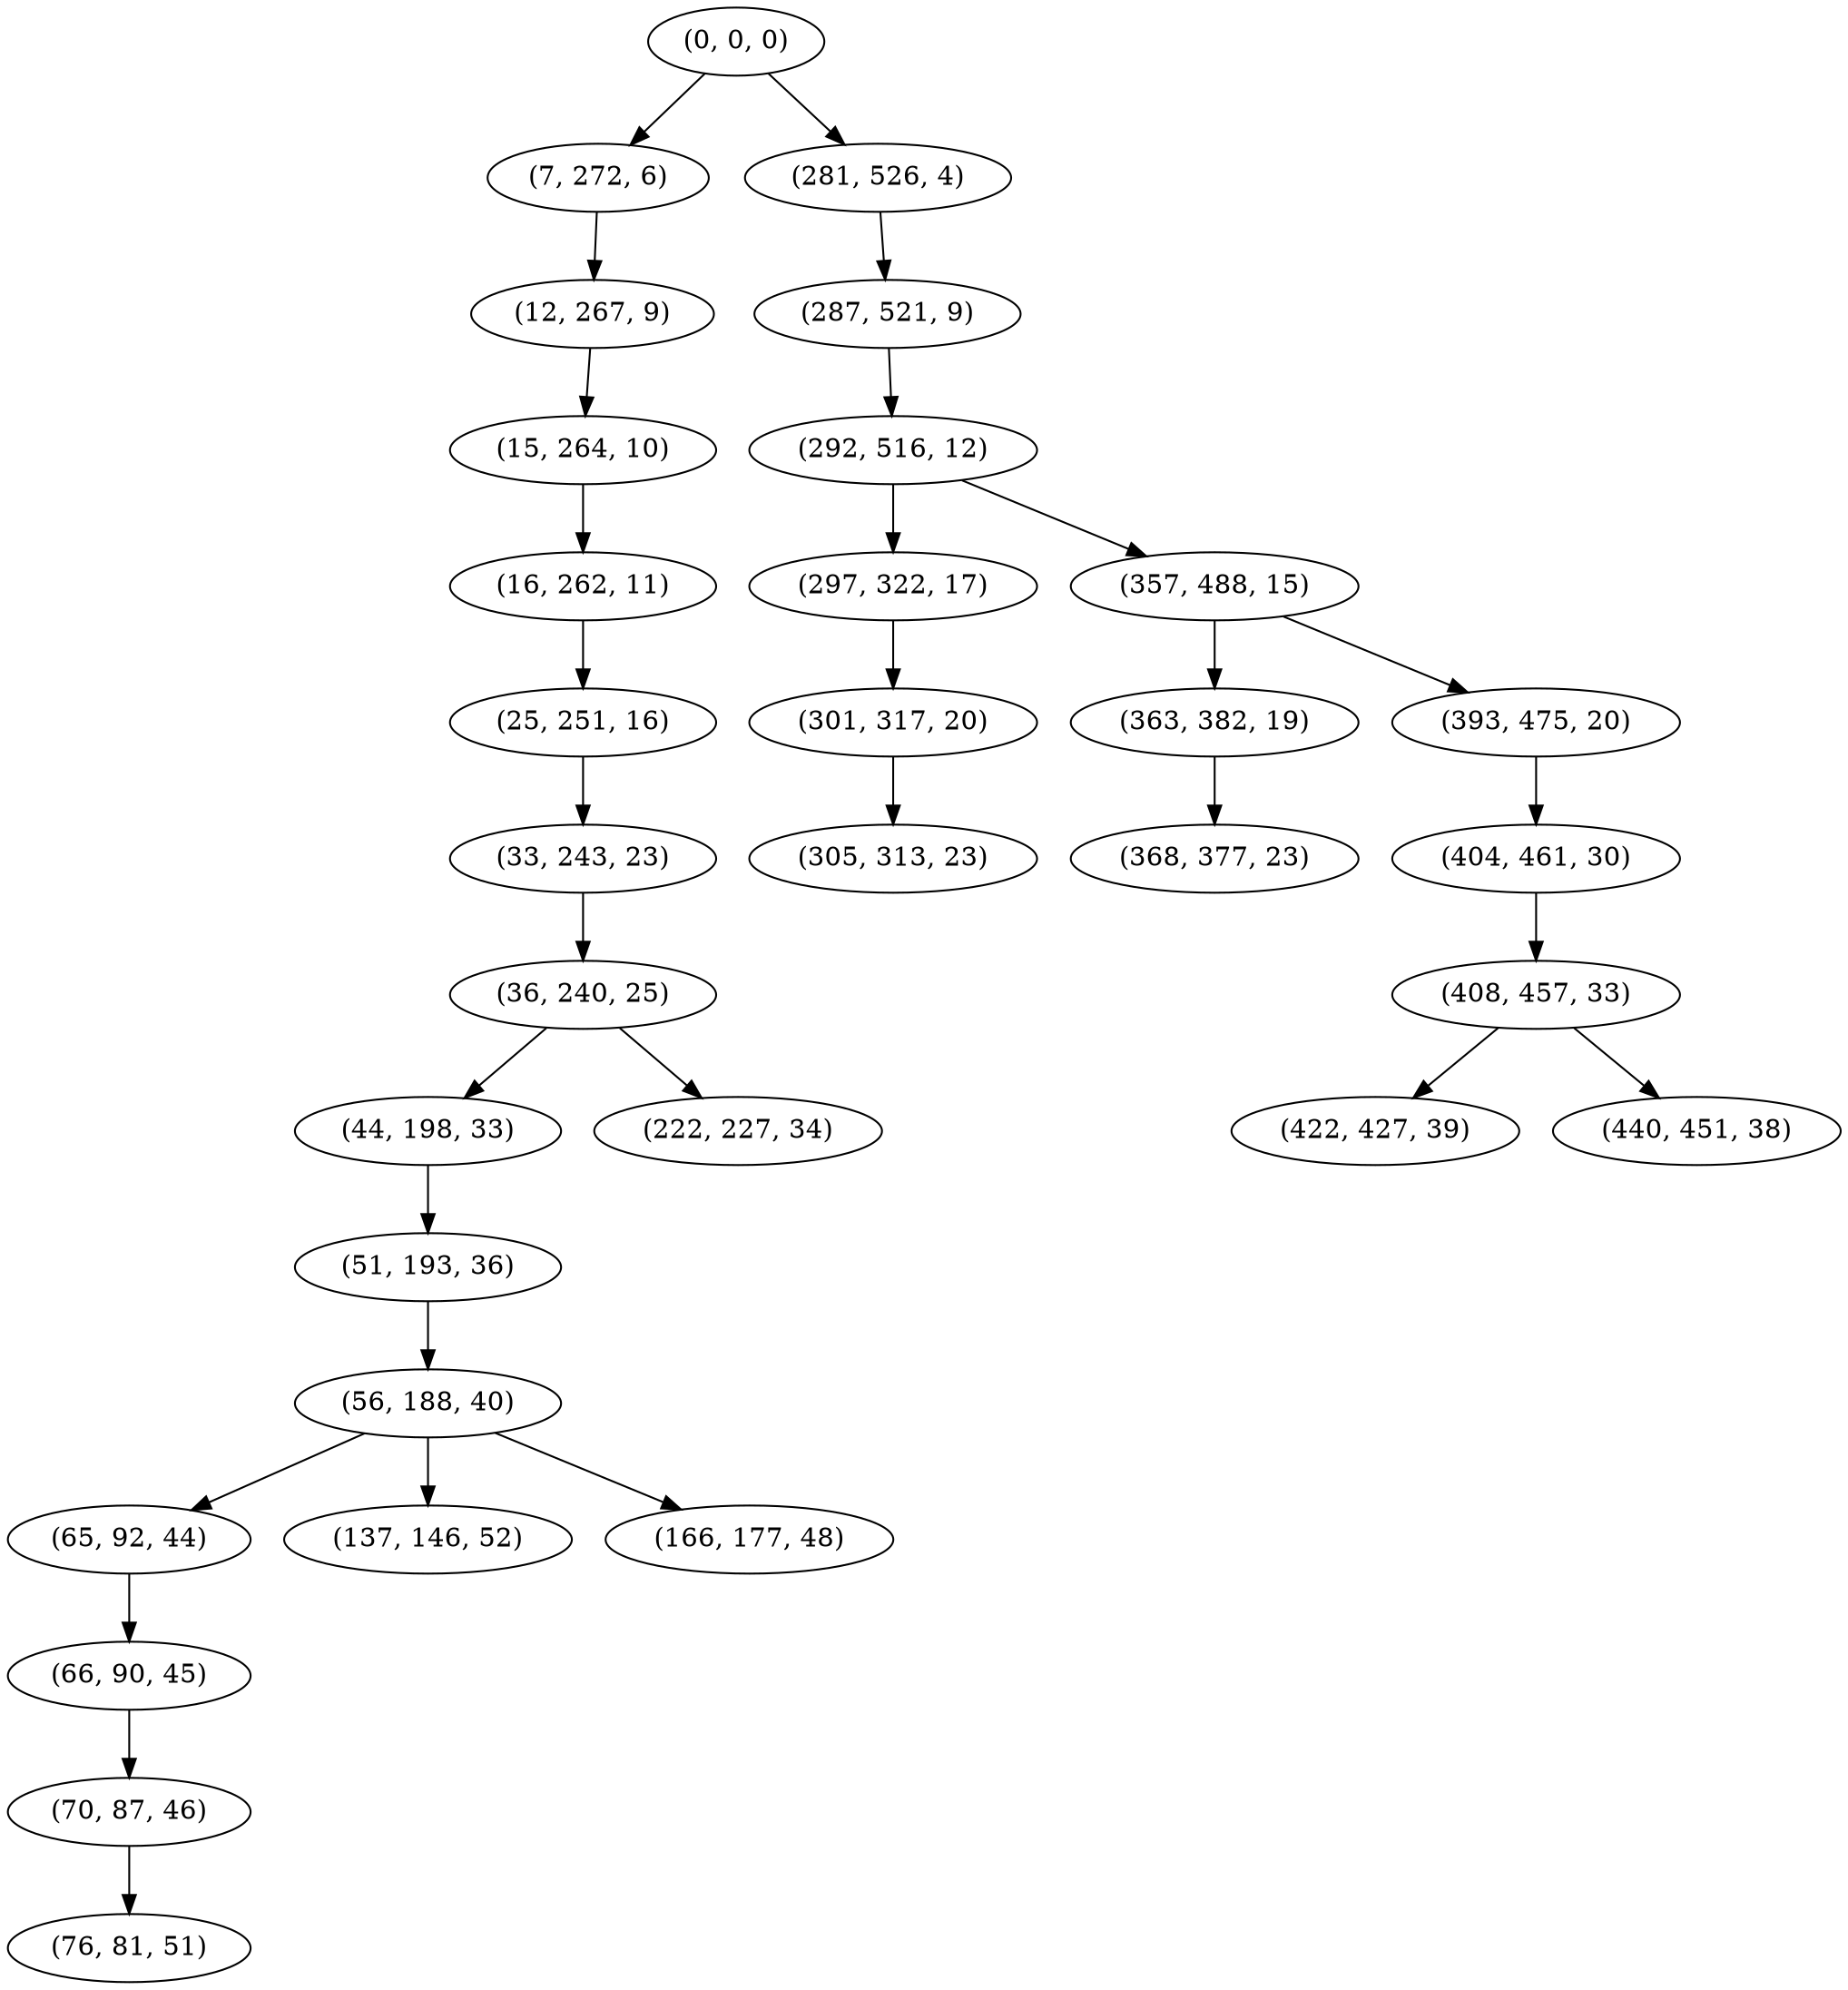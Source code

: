 digraph tree {
    "(0, 0, 0)";
    "(7, 272, 6)";
    "(12, 267, 9)";
    "(15, 264, 10)";
    "(16, 262, 11)";
    "(25, 251, 16)";
    "(33, 243, 23)";
    "(36, 240, 25)";
    "(44, 198, 33)";
    "(51, 193, 36)";
    "(56, 188, 40)";
    "(65, 92, 44)";
    "(66, 90, 45)";
    "(70, 87, 46)";
    "(76, 81, 51)";
    "(137, 146, 52)";
    "(166, 177, 48)";
    "(222, 227, 34)";
    "(281, 526, 4)";
    "(287, 521, 9)";
    "(292, 516, 12)";
    "(297, 322, 17)";
    "(301, 317, 20)";
    "(305, 313, 23)";
    "(357, 488, 15)";
    "(363, 382, 19)";
    "(368, 377, 23)";
    "(393, 475, 20)";
    "(404, 461, 30)";
    "(408, 457, 33)";
    "(422, 427, 39)";
    "(440, 451, 38)";
    "(0, 0, 0)" -> "(7, 272, 6)";
    "(0, 0, 0)" -> "(281, 526, 4)";
    "(7, 272, 6)" -> "(12, 267, 9)";
    "(12, 267, 9)" -> "(15, 264, 10)";
    "(15, 264, 10)" -> "(16, 262, 11)";
    "(16, 262, 11)" -> "(25, 251, 16)";
    "(25, 251, 16)" -> "(33, 243, 23)";
    "(33, 243, 23)" -> "(36, 240, 25)";
    "(36, 240, 25)" -> "(44, 198, 33)";
    "(36, 240, 25)" -> "(222, 227, 34)";
    "(44, 198, 33)" -> "(51, 193, 36)";
    "(51, 193, 36)" -> "(56, 188, 40)";
    "(56, 188, 40)" -> "(65, 92, 44)";
    "(56, 188, 40)" -> "(137, 146, 52)";
    "(56, 188, 40)" -> "(166, 177, 48)";
    "(65, 92, 44)" -> "(66, 90, 45)";
    "(66, 90, 45)" -> "(70, 87, 46)";
    "(70, 87, 46)" -> "(76, 81, 51)";
    "(281, 526, 4)" -> "(287, 521, 9)";
    "(287, 521, 9)" -> "(292, 516, 12)";
    "(292, 516, 12)" -> "(297, 322, 17)";
    "(292, 516, 12)" -> "(357, 488, 15)";
    "(297, 322, 17)" -> "(301, 317, 20)";
    "(301, 317, 20)" -> "(305, 313, 23)";
    "(357, 488, 15)" -> "(363, 382, 19)";
    "(357, 488, 15)" -> "(393, 475, 20)";
    "(363, 382, 19)" -> "(368, 377, 23)";
    "(393, 475, 20)" -> "(404, 461, 30)";
    "(404, 461, 30)" -> "(408, 457, 33)";
    "(408, 457, 33)" -> "(422, 427, 39)";
    "(408, 457, 33)" -> "(440, 451, 38)";
}
